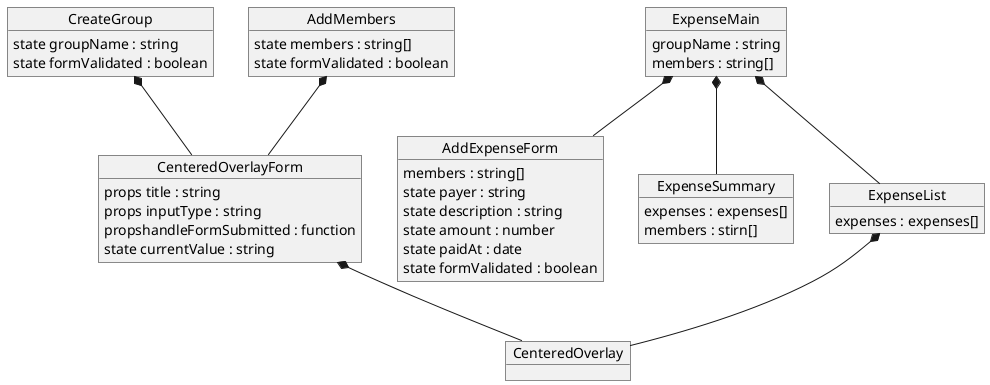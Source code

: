 @startuml

' 주석처리 (cntl+/)

' 1. 컴포넌트 뽑아내고 상속이나 조합 관계 정의
' 2. 사용할 디자인 패턴 결정 (Container vs. Provider) : 코딩하는 단계에서 결정하자.
' 3. 컴포넌트에 필요한 props가 어떤 게 있을지 정의

object CreateGroup {
    state groupName : string
    state formValidated : boolean
}
object AddMembers {
    state members : string[]
    state formValidated : boolean
}
object ExpenseMain {
    groupName : string
    members : string[]

    'store에 저장된 상태를 가져와 쓸거라 별도의 상태관리는 필요없음 
}

object CenteredOverlayForm {
    props title : string
    props inputType : string
    propshandleFormSubmitted : function

    state currentValue : string
}

object AddExpenseForm {
    members : string[]

    state payer : string
    state description : string
    state amount : number
    state paidAt : date
    state formValidated : boolean
}
object ExpenseSummary {
    expenses : expenses[]
    members : stirn[]
}
object ExpenseList {
    expenses : expenses[]
}

object CenteredOverlay

' CenteredOverlayForm 조합해서 된게 CreateGroup, AddMembers
CreateGroup *-- CenteredOverlayForm
AddMembers *-- CenteredOverlayForm

' 세가지 컴포넌트를 조합해서 된게 ExpenseMain
ExpenseMain *-- AddExpenseForm
ExpenseMain *-- ExpenseSummary
ExpenseMain *-- ExpenseList

CenteredOverlayForm *-- CenteredOverlay
ExpenseList *--CenteredOverlay






@enduml